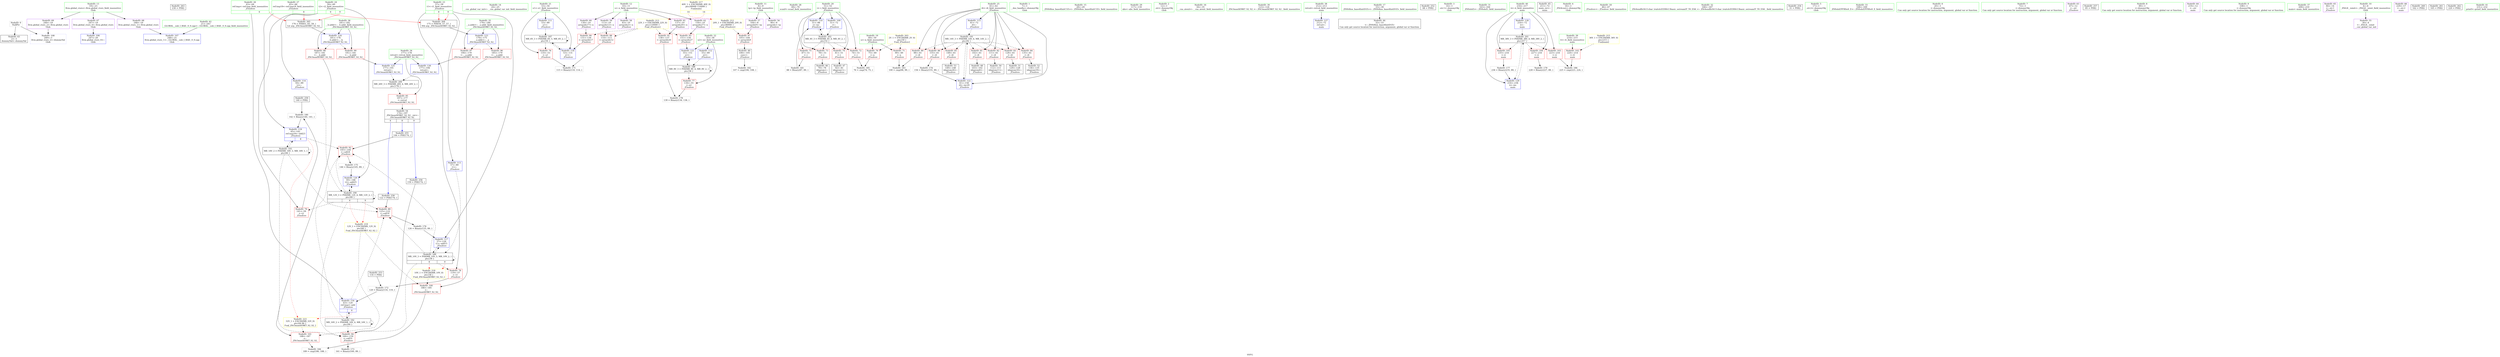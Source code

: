 digraph "SVFG" {
	label="SVFG";

	Node0x55d8ef53cc80 [shape=record,color=grey,label="{NodeID: 0\nNullPtr}"];
	Node0x55d8ef53cc80 -> Node0x55d8ef556920[style=solid];
	Node0x55d8ef53cc80 -> Node0x55d8ef5577b0[style=solid];
	Node0x55d8ef57d010 [shape=record,color=black,label="{NodeID: 263\n230 = PHI()\n}"];
	Node0x55d8ef560370 [shape=record,color=grey,label="{NodeID: 180\n142 = Binary(140, 141, )\n}"];
	Node0x55d8ef560370 -> Node0x55d8ef55c8a0[style=solid];
	Node0x55d8ef556e60 [shape=record,color=red,label="{NodeID: 97\n194\<--179\n\<--__a.addr\n_ZSt3maxIiERKT_S2_S2_\n}"];
	Node0x55d8ef556e60 -> Node0x55d8ef55ce50[style=solid];
	Node0x55d8ef554ef0 [shape=record,color=green,label="{NodeID: 14\n24\<--25\n__cxx_global_var_init\<--__cxx_global_var_init_field_insensitive\n}"];
	Node0x55d8ef557a50 [shape=record,color=blue,label="{NodeID: 111\n53\<--89\nx1\<--\n_Z5solvev\n}"];
	Node0x55d8ef557a50 -> Node0x55d8ef566b90[style=dashed];
	Node0x55d8ef555b40 [shape=record,color=green,label="{NodeID: 28\n69\<--70\nscanf\<--scanf_field_insensitive\n}"];
	Node0x55d8ef55cd80 [shape=record,color=blue,label="{NodeID: 125\n177\<--191\nretval\<--\n_ZSt3maxIiERKT_S2_S2_\n}"];
	Node0x55d8ef55cd80 -> Node0x55d8ef56bcb0[style=dashed];
	Node0x55d8ef556820 [shape=record,color=green,label="{NodeID: 42\n21\<--243\n_GLOBAL__sub_I_RAD._0_0.cpp\<--_GLOBAL__sub_I_RAD._0_0.cpp_field_insensitive\n}"];
	Node0x55d8ef556820 -> Node0x55d8ef5576b0[style=solid];
	Node0x55d8ef558430 [shape=record,color=purple,label="{NodeID: 56\n80\<--8\narrayidx\<--tp\n_Z5solvev\n}"];
	Node0x55d8ef559020 [shape=record,color=red,label="{NodeID: 70\n75\<--49\n\<--n\n_Z5solvev\n}"];
	Node0x55d8ef559020 -> Node0x55d8ef560af0[style=solid];
	Node0x55d8ef559b80 [shape=record,color=red,label="{NodeID: 84\n135\<--61\n\<--i4\n_Z5solvev\n}"];
	Node0x55d8ef559b80 -> Node0x55d8ef5580f0[style=solid];
	Node0x55d8ef53ce90 [shape=record,color=green,label="{NodeID: 1\n7\<--1\n__dso_handle\<--dummyObj\nGlob }"];
	Node0x55d8ef57d0e0 [shape=record,color=black,label="{NodeID: 264\n175 = PHI(59, 57, 57, )\n0th arg _ZSt3maxIiERKT_S2_S2_ }"];
	Node0x55d8ef57d0e0 -> Node0x55d8ef55cbe0[style=solid];
	Node0x55d8ef5604f0 [shape=record,color=grey,label="{NodeID: 181\n88 = Binary(87, 89, )\n}"];
	Node0x55d8ef5604f0 -> Node0x55d8ef557980[style=solid];
	Node0x55d8ef556f30 [shape=record,color=red,label="{NodeID: 98\n187\<--181\n\<--__b.addr\n_ZSt3maxIiERKT_S2_S2_\n}"];
	Node0x55d8ef556f30 -> Node0x55d8ef5571a0[style=solid];
	Node0x55d8ef554ff0 [shape=record,color=green,label="{NodeID: 15\n28\<--29\n_ZNSt8ios_base4InitC1Ev\<--_ZNSt8ios_base4InitC1Ev_field_insensitive\n}"];
	Node0x55d8ef557b20 [shape=record,color=blue,label="{NodeID: 112\n55\<--89\nx2\<--\n_Z5solvev\n}"];
	Node0x55d8ef557b20 -> Node0x55d8ef567090[style=dashed];
	Node0x55d8ef555c40 [shape=record,color=green,label="{NodeID: 29\n117\<--118\nabs\<--abs_field_insensitive\n}"];
	Node0x55d8ef55ce50 [shape=record,color=blue,label="{NodeID: 126\n177\<--194\nretval\<--\n_ZSt3maxIiERKT_S2_S2_\n}"];
	Node0x55d8ef55ce50 -> Node0x55d8ef56bcb0[style=dashed];
	Node0x55d8ef556920 [shape=record,color=black,label="{NodeID: 43\n2\<--3\ndummyVal\<--dummyVal\n}"];
	Node0x55d8ef56f010 [shape=record,color=yellow,style=double,label="{NodeID: 223\n32V_1 = ENCHI(MR_32V_0)\npts\{64 66 \}\nFun[_ZSt3maxIiERKT_S2_S2_]}"];
	Node0x55d8ef56f010 -> Node0x55d8ef5571a0[style=dashed];
	Node0x55d8ef558500 [shape=record,color=purple,label="{NodeID: 57\n104\<--8\narrayidx9\<--tp\n_Z5solvev\n}"];
	Node0x55d8ef558500 -> Node0x55d8ef559df0[style=solid];
	Node0x55d8ef5590f0 [shape=record,color=red,label="{NodeID: 71\n99\<--49\n\<--n\n_Z5solvev\n}"];
	Node0x55d8ef5590f0 -> Node0x55d8ef5607f0[style=solid];
	Node0x55d8ef559c50 [shape=record,color=red,label="{NodeID: 85\n148\<--61\n\<--i4\n_Z5solvev\n}"];
	Node0x55d8ef559c50 -> Node0x55d8ef5581c0[style=solid];
	Node0x55d8ef553f70 [shape=record,color=green,label="{NodeID: 2\n12\<--1\n.str\<--dummyObj\nGlob }"];
	Node0x55d8ef57d4b0 [shape=record,color=black,label="{NodeID: 265\n176 = PHI(63, 65, 59, )\n1st arg _ZSt3maxIiERKT_S2_S2_ }"];
	Node0x55d8ef57d4b0 -> Node0x55d8ef55ccb0[style=solid];
	Node0x55d8ef560670 [shape=record,color=grey,label="{NodeID: 182\n107 = cmp(106, 108, )\n}"];
	Node0x55d8ef557000 [shape=record,color=red,label="{NodeID: 99\n191\<--181\n\<--__b.addr\n_ZSt3maxIiERKT_S2_S2_\n}"];
	Node0x55d8ef557000 -> Node0x55d8ef55cd80[style=solid];
	Node0x55d8ef5550f0 [shape=record,color=green,label="{NodeID: 16\n34\<--35\n__cxa_atexit\<--__cxa_atexit_field_insensitive\n}"];
	Node0x55d8ef557bf0 [shape=record,color=blue,label="{NodeID: 113\n57\<--89\nt1\<--\n_Z5solvev\n}"];
	Node0x55d8ef557bf0 -> Node0x55d8ef567590[style=dashed];
	Node0x55d8ef555d40 [shape=record,color=green,label="{NodeID: 30\n123\<--124\n_ZSt3maxIiERKT_S2_S2_\<--_ZSt3maxIiERKT_S2_S2__field_insensitive\n}"];
	Node0x55d8ef55cf20 [shape=record,color=blue,label="{NodeID: 127\n212\<--72\nretval\<--\nmain\n}"];
	Node0x55d8ef556a20 [shape=record,color=black,label="{NodeID: 44\n32\<--33\n\<--_ZNSt8ios_base4InitD1Ev\nCan only get source location for instruction, argument, global var or function.}"];
	Node0x55d8ef5585d0 [shape=record,color=purple,label="{NodeID: 58\n83\<--10\narrayidx2\<--x\n_Z5solvev\n}"];
	Node0x55d8ef5591c0 [shape=record,color=red,label="{NodeID: 72\n74\<--51\n\<--i\n_Z5solvev\n}"];
	Node0x55d8ef5591c0 -> Node0x55d8ef560af0[style=solid];
	Node0x55d8ef326740 [shape=record,color=black,label="{NodeID: 252\n68 = PHI()\n}"];
	Node0x55d8ef559d20 [shape=record,color=red,label="{NodeID: 86\n155\<--61\n\<--i4\n_Z5solvev\n}"];
	Node0x55d8ef559d20 -> Node0x55d8ef55fa70[style=solid];
	Node0x55d8ef554000 [shape=record,color=green,label="{NodeID: 3\n14\<--1\n.str.1\<--dummyObj\nGlob }"];
	Node0x55d8ef5607f0 [shape=record,color=grey,label="{NodeID: 183\n100 = cmp(98, 99, )\n}"];
	Node0x55d8ef5570d0 [shape=record,color=red,label="{NodeID: 100\n186\<--185\n\<--\n_ZSt3maxIiERKT_S2_S2_\n}"];
	Node0x55d8ef5570d0 -> Node0x55d8ef560970[style=solid];
	Node0x55d8ef5551f0 [shape=record,color=green,label="{NodeID: 17\n33\<--39\n_ZNSt8ios_base4InitD1Ev\<--_ZNSt8ios_base4InitD1Ev_field_insensitive\n}"];
	Node0x55d8ef5551f0 -> Node0x55d8ef556a20[style=solid];
	Node0x55d8ef557cc0 [shape=record,color=blue,label="{NodeID: 114\n59\<--89\nt2\<--\n_Z5solvev\n}"];
	Node0x55d8ef557cc0 -> Node0x55d8ef567a90[style=dashed];
	Node0x55d8ef555e40 [shape=record,color=green,label="{NodeID: 31\n163\<--164\n_ZNSolsEi\<--_ZNSolsEi_field_insensitive\n}"];
	Node0x55d8ef55cff0 [shape=record,color=blue,label="{NodeID: 128\n216\<--72\nii\<--\nmain\n}"];
	Node0x55d8ef55cff0 -> Node0x55d8ef56c1b0[style=dashed];
	Node0x55d8ef556b20 [shape=record,color=black,label="{NodeID: 45\n211\<--72\nmain_ret\<--\nmain\n}"];
	Node0x55d8ef5586a0 [shape=record,color=purple,label="{NodeID: 59\n113\<--10\narrayidx12\<--x\n_Z5solvev\n}"];
	Node0x55d8ef5586a0 -> Node0x55d8ef559ec0[style=solid];
	Node0x55d8ef559290 [shape=record,color=red,label="{NodeID: 73\n78\<--51\n\<--i\n_Z5solvev\n}"];
	Node0x55d8ef559290 -> Node0x55d8ef556bf0[style=solid];
	Node0x55d8ef57c5a0 [shape=record,color=black,label="{NodeID: 253\n116 = PHI()\n}"];
	Node0x55d8ef57c5a0 -> Node0x55d8ef55f770[style=solid];
	Node0x55d8ef559df0 [shape=record,color=red,label="{NodeID: 87\n105\<--104\n\<--arrayidx9\n_Z5solvev\n}"];
	Node0x55d8ef559df0 -> Node0x55d8ef557e80[style=solid];
	Node0x55d8ef554090 [shape=record,color=green,label="{NodeID: 4\n16\<--1\n_ZSt4cout\<--dummyObj\nGlob }"];
	Node0x55d8ef560970 [shape=record,color=grey,label="{NodeID: 184\n189 = cmp(186, 188, )\n}"];
	Node0x55d8ef5571a0 [shape=record,color=red,label="{NodeID: 101\n188\<--187\n\<--\n_ZSt3maxIiERKT_S2_S2_\n}"];
	Node0x55d8ef5571a0 -> Node0x55d8ef560970[style=solid];
	Node0x55d8ef5552f0 [shape=record,color=green,label="{NodeID: 18\n46\<--47\n_Z5solvev\<--_Z5solvev_field_insensitive\n}"];
	Node0x55d8ef55c560 [shape=record,color=blue,label="{NodeID: 115\n61\<--72\ni4\<--\n_Z5solvev\n}"];
	Node0x55d8ef55c560 -> Node0x55d8ef567f90[style=dashed];
	Node0x55d8ef555f40 [shape=record,color=green,label="{NodeID: 32\n166\<--167\n_ZSt4endlIcSt11char_traitsIcEERSt13basic_ostreamIT_T0_ES6_\<--_ZSt4endlIcSt11char_traitsIcEERSt13basic_ostreamIT_T0_ES6__field_insensitive\n}"];
	Node0x55d8ef56ddd0 [shape=record,color=yellow,style=double,label="{NodeID: 212\n20V_1 = ENCHI(MR_20V_0)\npts\{90000 \}\nFun[_Z5solvev]}"];
	Node0x55d8ef56ddd0 -> Node0x55d8ef559df0[style=dashed];
	Node0x55d8ef55d0c0 [shape=record,color=blue,label="{NodeID: 129\n216\<--236\nii\<--inc\nmain\n}"];
	Node0x55d8ef55d0c0 -> Node0x55d8ef56c1b0[style=dashed];
	Node0x55d8ef556bf0 [shape=record,color=black,label="{NodeID: 46\n79\<--78\nidxprom\<--\n_Z5solvev\n}"];
	Node0x55d8ef558770 [shape=record,color=purple,label="{NodeID: 60\n130\<--10\narrayidx17\<--x\n_Z5solvev\n}"];
	Node0x55d8ef558770 -> Node0x55d8ef55a060[style=solid];
	Node0x55d8ef559360 [shape=record,color=red,label="{NodeID: 74\n81\<--51\n\<--i\n_Z5solvev\n}"];
	Node0x55d8ef559360 -> Node0x55d8ef556cc0[style=solid];
	Node0x55d8ef57c700 [shape=record,color=black,label="{NodeID: 254\n31 = PHI()\n}"];
	Node0x55d8ef55f5f0 [shape=record,color=grey,label="{NodeID: 171\n115 = Binary(110, 114, )\n}"];
	Node0x55d8ef559ec0 [shape=record,color=red,label="{NodeID: 88\n114\<--113\n\<--arrayidx12\n_Z5solvev\n}"];
	Node0x55d8ef559ec0 -> Node0x55d8ef55f5f0[style=solid];
	Node0x55d8ef554120 [shape=record,color=green,label="{NodeID: 5\n17\<--1\n.str.2\<--dummyObj\nGlob }"];
	Node0x55d8ef560af0 [shape=record,color=grey,label="{NodeID: 185\n76 = cmp(74, 75, )\n}"];
	Node0x55d8ef557270 [shape=record,color=red,label="{NodeID: 102\n224\<--214\n\<--tt\nmain\n}"];
	Node0x55d8ef557270 -> Node0x55d8ef560c70[style=solid];
	Node0x55d8ef5553f0 [shape=record,color=green,label="{NodeID: 19\n49\<--50\nn\<--n_field_insensitive\n_Z5solvev\n}"];
	Node0x55d8ef5553f0 -> Node0x55d8ef559020[style=solid];
	Node0x55d8ef5553f0 -> Node0x55d8ef5590f0[style=solid];
	Node0x55d8ef55c630 [shape=record,color=blue,label="{NodeID: 116\n63\<--120\nref.tmp\<--add\n_Z5solvev\n|{|<s2>6}}"];
	Node0x55d8ef55c630 -> Node0x55d8ef559f90[style=dashed];
	Node0x55d8ef55c630 -> Node0x55d8ef55a950[style=dashed];
	Node0x55d8ef55c630:s2 -> Node0x55d8ef56f010[style=dashed,color=red];
	Node0x55d8ef556040 [shape=record,color=green,label="{NodeID: 33\n168\<--169\n_ZNSolsEPFRSoS_E\<--_ZNSolsEPFRSoS_E_field_insensitive\n}"];
	Node0x55d8ef56deb0 [shape=record,color=yellow,style=double,label="{NodeID: 213\n22V_1 = ENCHI(MR_22V_0)\npts\{110000 \}\nFun[_Z5solvev]}"];
	Node0x55d8ef56deb0 -> Node0x55d8ef559ec0[style=dashed];
	Node0x55d8ef56deb0 -> Node0x55d8ef55a060[style=dashed];
	Node0x55d8ef56deb0 -> Node0x55d8ef55a130[style=dashed];
	Node0x55d8ef56deb0 -> Node0x55d8ef55a2d0[style=dashed];
	Node0x55d8ef556cc0 [shape=record,color=black,label="{NodeID: 47\n82\<--81\nidxprom1\<--\n_Z5solvev\n}"];
	Node0x55d8ef558840 [shape=record,color=purple,label="{NodeID: 61\n137\<--10\narrayidx20\<--x\n_Z5solvev\n}"];
	Node0x55d8ef558840 -> Node0x55d8ef55a130[style=solid];
	Node0x55d8ef559430 [shape=record,color=red,label="{NodeID: 75\n87\<--51\n\<--i\n_Z5solvev\n}"];
	Node0x55d8ef559430 -> Node0x55d8ef5604f0[style=solid];
	Node0x55d8ef57c7d0 [shape=record,color=black,label="{NodeID: 255\n144 = PHI(174, )\n}"];
	Node0x55d8ef57c7d0 -> Node0x55d8ef55a200[style=solid];
	Node0x55d8ef55f770 [shape=record,color=grey,label="{NodeID: 172\n120 = Binary(116, 119, )\n}"];
	Node0x55d8ef55f770 -> Node0x55d8ef55c630[style=solid];
	Node0x55d8ef559f90 [shape=record,color=red,label="{NodeID: 89\n125\<--122\n\<--call14\n_Z5solvev\n}"];
	Node0x55d8ef559f90 -> Node0x55d8ef55fd70[style=solid];
	Node0x55d8ef554960 [shape=record,color=green,label="{NodeID: 6\n20\<--1\n\<--dummyObj\nCan only get source location for instruction, argument, global var or function.}"];
	Node0x55d8ef560c70 [shape=record,color=grey,label="{NodeID: 186\n225 = cmp(223, 224, )\n}"];
	Node0x55d8ef557340 [shape=record,color=red,label="{NodeID: 103\n223\<--216\n\<--ii\nmain\n}"];
	Node0x55d8ef557340 -> Node0x55d8ef560c70[style=solid];
	Node0x55d8ef5554c0 [shape=record,color=green,label="{NodeID: 20\n51\<--52\ni\<--i_field_insensitive\n_Z5solvev\n}"];
	Node0x55d8ef5554c0 -> Node0x55d8ef5591c0[style=solid];
	Node0x55d8ef5554c0 -> Node0x55d8ef559290[style=solid];
	Node0x55d8ef5554c0 -> Node0x55d8ef559360[style=solid];
	Node0x55d8ef5554c0 -> Node0x55d8ef559430[style=solid];
	Node0x55d8ef5554c0 -> Node0x55d8ef5578b0[style=solid];
	Node0x55d8ef5554c0 -> Node0x55d8ef557980[style=solid];
	Node0x55d8ef56bcb0 [shape=record,color=black,label="{NodeID: 200\nMR_26V_3 = PHI(MR_26V_4, MR_26V_2, )\npts\{178 \}\n}"];
	Node0x55d8ef56bcb0 -> Node0x55d8ef55a470[style=dashed];
	Node0x55d8ef55c700 [shape=record,color=blue,label="{NodeID: 117\n57\<--126\nt1\<--add15\n_Z5solvev\n}"];
	Node0x55d8ef55c700 -> Node0x55d8ef567590[style=dashed];
	Node0x55d8ef556140 [shape=record,color=green,label="{NodeID: 34\n177\<--178\nretval\<--retval_field_insensitive\n_ZSt3maxIiERKT_S2_S2_\n}"];
	Node0x55d8ef556140 -> Node0x55d8ef55a470[style=solid];
	Node0x55d8ef556140 -> Node0x55d8ef55cd80[style=solid];
	Node0x55d8ef556140 -> Node0x55d8ef55ce50[style=solid];
	Node0x55d8ef557db0 [shape=record,color=black,label="{NodeID: 48\n103\<--102\nidxprom8\<--\n_Z5solvev\n}"];
	Node0x55d8ef558910 [shape=record,color=purple,label="{NodeID: 62\n150\<--10\narrayidx27\<--x\n_Z5solvev\n}"];
	Node0x55d8ef558910 -> Node0x55d8ef55a2d0[style=solid];
	Node0x55d8ef559500 [shape=record,color=red,label="{NodeID: 76\n110\<--53\n\<--x1\n_Z5solvev\n}"];
	Node0x55d8ef559500 -> Node0x55d8ef55f5f0[style=solid];
	Node0x55d8ef57c990 [shape=record,color=black,label="{NodeID: 256\n159 = PHI(174, )\n}"];
	Node0x55d8ef57c990 -> Node0x55d8ef55a3a0[style=solid];
	Node0x55d8ef55f8f0 [shape=record,color=grey,label="{NodeID: 173\n161 = Binary(160, 89, )\n}"];
	Node0x55d8ef55a060 [shape=record,color=red,label="{NodeID: 90\n131\<--130\n\<--arrayidx17\n_Z5solvev\n}"];
	Node0x55d8ef55a060 -> Node0x55d8ef55c7d0[style=solid];
	Node0x55d8ef5549f0 [shape=record,color=green,label="{NodeID: 7\n72\<--1\n\<--dummyObj\nCan only get source location for instruction, argument, global var or function.}"];
	Node0x55d8ef566b90 [shape=record,color=black,label="{NodeID: 187\nMR_6V_3 = PHI(MR_6V_5, MR_6V_2, )\npts\{54 \}\n}"];
	Node0x55d8ef566b90 -> Node0x55d8ef559500[style=dashed];
	Node0x55d8ef566b90 -> Node0x55d8ef55c7d0[style=dashed];
	Node0x55d8ef566b90 -> Node0x55d8ef566b90[style=dashed];
	Node0x55d8ef557410 [shape=record,color=red,label="{NodeID: 104\n227\<--216\n\<--ii\nmain\n}"];
	Node0x55d8ef557410 -> Node0x55d8ef5601f0[style=solid];
	Node0x55d8ef555590 [shape=record,color=green,label="{NodeID: 21\n53\<--54\nx1\<--x1_field_insensitive\n_Z5solvev\n}"];
	Node0x55d8ef555590 -> Node0x55d8ef559500[style=solid];
	Node0x55d8ef555590 -> Node0x55d8ef557a50[style=solid];
	Node0x55d8ef555590 -> Node0x55d8ef55c7d0[style=solid];
	Node0x55d8ef56c1b0 [shape=record,color=black,label="{NodeID: 201\nMR_38V_3 = PHI(MR_38V_4, MR_38V_2, )\npts\{217 \}\n}"];
	Node0x55d8ef56c1b0 -> Node0x55d8ef557340[style=dashed];
	Node0x55d8ef56c1b0 -> Node0x55d8ef557410[style=dashed];
	Node0x55d8ef56c1b0 -> Node0x55d8ef5574e0[style=dashed];
	Node0x55d8ef56c1b0 -> Node0x55d8ef55d0c0[style=dashed];
	Node0x55d8ef55c7d0 [shape=record,color=blue,label="{NodeID: 118\n53\<--131\nx1\<--\n_Z5solvev\n}"];
	Node0x55d8ef55c7d0 -> Node0x55d8ef566b90[style=dashed];
	Node0x55d8ef556210 [shape=record,color=green,label="{NodeID: 35\n179\<--180\n__a.addr\<--__a.addr_field_insensitive\n_ZSt3maxIiERKT_S2_S2_\n}"];
	Node0x55d8ef556210 -> Node0x55d8ef556d90[style=solid];
	Node0x55d8ef556210 -> Node0x55d8ef556e60[style=solid];
	Node0x55d8ef556210 -> Node0x55d8ef55cbe0[style=solid];
	Node0x55d8ef56e8b0 [shape=record,color=yellow,style=double,label="{NodeID: 215\n36V_1 = ENCHI(MR_36V_0)\npts\{215 \}\nFun[main]}"];
	Node0x55d8ef56e8b0 -> Node0x55d8ef557270[style=dashed];
	Node0x55d8ef557e80 [shape=record,color=black,label="{NodeID: 49\n106\<--105\nconv\<--\n_Z5solvev\n}"];
	Node0x55d8ef557e80 -> Node0x55d8ef560670[style=solid];
	Node0x55d8ef5589e0 [shape=record,color=purple,label="{NodeID: 63\n67\<--12\n\<--.str\n_Z5solvev\n}"];
	Node0x55d8ef5595d0 [shape=record,color=red,label="{NodeID: 77\n134\<--55\n\<--x2\n_Z5solvev\n}"];
	Node0x55d8ef5595d0 -> Node0x55d8ef560070[style=solid];
	Node0x55d8ef57ca90 [shape=record,color=black,label="{NodeID: 257\n85 = PHI()\n}"];
	Node0x55d8ef55fa70 [shape=record,color=grey,label="{NodeID: 174\n156 = Binary(155, 89, )\n}"];
	Node0x55d8ef55fa70 -> Node0x55d8ef55cb10[style=solid];
	Node0x55d8ef55a130 [shape=record,color=red,label="{NodeID: 91\n138\<--137\n\<--arrayidx20\n_Z5solvev\n}"];
	Node0x55d8ef55a130 -> Node0x55d8ef560070[style=solid];
	Node0x55d8ef554a80 [shape=record,color=green,label="{NodeID: 8\n89\<--1\n\<--dummyObj\nCan only get source location for instruction, argument, global var or function.}"];
	Node0x55d8ef567090 [shape=record,color=black,label="{NodeID: 188\nMR_8V_3 = PHI(MR_8V_4, MR_8V_2, )\npts\{56 \}\n}"];
	Node0x55d8ef567090 -> Node0x55d8ef5595d0[style=dashed];
	Node0x55d8ef567090 -> Node0x55d8ef55ca40[style=dashed];
	Node0x55d8ef567090 -> Node0x55d8ef567090[style=dashed];
	Node0x55d8ef5574e0 [shape=record,color=red,label="{NodeID: 105\n235\<--216\n\<--ii\nmain\n}"];
	Node0x55d8ef5574e0 -> Node0x55d8ef55fef0[style=solid];
	Node0x55d8ef555660 [shape=record,color=green,label="{NodeID: 22\n55\<--56\nx2\<--x2_field_insensitive\n_Z5solvev\n}"];
	Node0x55d8ef555660 -> Node0x55d8ef5595d0[style=solid];
	Node0x55d8ef555660 -> Node0x55d8ef557b20[style=solid];
	Node0x55d8ef555660 -> Node0x55d8ef55ca40[style=solid];
	Node0x55d8ef56c6b0 [shape=record,color=black,label="{NodeID: 202\nMR_4V_3 = PHI(MR_4V_4, MR_4V_2, )\npts\{52 \}\n}"];
	Node0x55d8ef56c6b0 -> Node0x55d8ef5591c0[style=dashed];
	Node0x55d8ef56c6b0 -> Node0x55d8ef559290[style=dashed];
	Node0x55d8ef56c6b0 -> Node0x55d8ef559360[style=dashed];
	Node0x55d8ef56c6b0 -> Node0x55d8ef559430[style=dashed];
	Node0x55d8ef56c6b0 -> Node0x55d8ef557980[style=dashed];
	Node0x55d8ef55c8a0 [shape=record,color=blue,label="{NodeID: 119\n65\<--142\nref.tmp18\<--add23\n_Z5solvev\n|{|<s2>8}}"];
	Node0x55d8ef55c8a0 -> Node0x55d8ef55a200[style=dashed];
	Node0x55d8ef55c8a0 -> Node0x55d8ef55ae50[style=dashed];
	Node0x55d8ef55c8a0:s2 -> Node0x55d8ef56f010[style=dashed,color=red];
	Node0x55d8ef5562e0 [shape=record,color=green,label="{NodeID: 36\n181\<--182\n__b.addr\<--__b.addr_field_insensitive\n_ZSt3maxIiERKT_S2_S2_\n}"];
	Node0x55d8ef5562e0 -> Node0x55d8ef556f30[style=solid];
	Node0x55d8ef5562e0 -> Node0x55d8ef557000[style=solid];
	Node0x55d8ef5562e0 -> Node0x55d8ef55ccb0[style=solid];
	Node0x55d8ef557f50 [shape=record,color=black,label="{NodeID: 50\n112\<--111\nidxprom11\<--\n_Z5solvev\n}"];
	Node0x55d8ef558ab0 [shape=record,color=purple,label="{NodeID: 64\n219\<--12\n\<--.str\nmain\n}"];
	Node0x55d8ef5596a0 [shape=record,color=red,label="{NodeID: 78\n119\<--57\n\<--t1\n_Z5solvev\n}"];
	Node0x55d8ef5596a0 -> Node0x55d8ef55f770[style=solid];
	Node0x55d8ef57cb60 [shape=record,color=black,label="{NodeID: 258\n122 = PHI(174, )\n}"];
	Node0x55d8ef57cb60 -> Node0x55d8ef559f90[style=solid];
	Node0x55d8ef55fbf0 [shape=record,color=grey,label="{NodeID: 175\n146 = Binary(145, 89, )\n}"];
	Node0x55d8ef55fbf0 -> Node0x55d8ef55c970[style=solid];
	Node0x55d8ef55a200 [shape=record,color=red,label="{NodeID: 92\n145\<--144\n\<--call24\n_Z5solvev\n}"];
	Node0x55d8ef55a200 -> Node0x55d8ef55fbf0[style=solid];
	Node0x55d8ef554b10 [shape=record,color=green,label="{NodeID: 9\n108\<--1\n\<--dummyObj\nCan only get source location for instruction, argument, global var or function.}"];
	Node0x55d8ef567590 [shape=record,color=black,label="{NodeID: 189\nMR_10V_3 = PHI(MR_10V_5, MR_10V_2, )\npts\{58 \}\n|{|<s6>8|<s7>9}}"];
	Node0x55d8ef567590 -> Node0x55d8ef5596a0[style=dashed];
	Node0x55d8ef567590 -> Node0x55d8ef559f90[style=dashed];
	Node0x55d8ef567590 -> Node0x55d8ef55a200[style=dashed];
	Node0x55d8ef567590 -> Node0x55d8ef55a3a0[style=dashed];
	Node0x55d8ef567590 -> Node0x55d8ef55c700[style=dashed];
	Node0x55d8ef567590 -> Node0x55d8ef567590[style=dashed];
	Node0x55d8ef567590:s6 -> Node0x55d8ef56eb80[style=dashed,color=red];
	Node0x55d8ef567590:s7 -> Node0x55d8ef56eb80[style=dashed,color=red];
	Node0x55d8ef5575b0 [shape=record,color=blue,label="{NodeID: 106\n247\<--20\nllvm.global_ctors_0\<--\nGlob }"];
	Node0x55d8ef555730 [shape=record,color=green,label="{NodeID: 23\n57\<--58\nt1\<--t1_field_insensitive\n_Z5solvev\n|{|<s3>8|<s4>9}}"];
	Node0x55d8ef555730 -> Node0x55d8ef5596a0[style=solid];
	Node0x55d8ef555730 -> Node0x55d8ef557bf0[style=solid];
	Node0x55d8ef555730 -> Node0x55d8ef55c700[style=solid];
	Node0x55d8ef555730:s3 -> Node0x55d8ef57d0e0[style=solid,color=red];
	Node0x55d8ef555730:s4 -> Node0x55d8ef57d0e0[style=solid,color=red];
	Node0x55d8ef56cbb0 [shape=record,color=yellow,style=double,label="{NodeID: 203\n2V_1 = ENCHI(MR_2V_0)\npts\{50 \}\nFun[_Z5solvev]}"];
	Node0x55d8ef56cbb0 -> Node0x55d8ef559020[style=dashed];
	Node0x55d8ef56cbb0 -> Node0x55d8ef5590f0[style=dashed];
	Node0x55d8ef55c970 [shape=record,color=blue,label="{NodeID: 120\n59\<--146\nt2\<--add25\n_Z5solvev\n}"];
	Node0x55d8ef55c970 -> Node0x55d8ef567a90[style=dashed];
	Node0x55d8ef5563b0 [shape=record,color=green,label="{NodeID: 37\n209\<--210\nmain\<--main_field_insensitive\n}"];
	Node0x55d8ef56ea70 [shape=record,color=yellow,style=double,label="{NodeID: 217\n40V_1 = ENCHI(MR_40V_0)\npts\{90000 110000 \}\nFun[main]|{<s0>14|<s1>14}}"];
	Node0x55d8ef56ea70:s0 -> Node0x55d8ef56ddd0[style=dashed,color=red];
	Node0x55d8ef56ea70:s1 -> Node0x55d8ef56deb0[style=dashed,color=red];
	Node0x55d8ef558020 [shape=record,color=black,label="{NodeID: 51\n129\<--128\nidxprom16\<--\n_Z5solvev\n}"];
	Node0x55d8ef558b80 [shape=record,color=purple,label="{NodeID: 65\n84\<--14\n\<--.str.1\n_Z5solvev\n}"];
	Node0x55d8ef559770 [shape=record,color=red,label="{NodeID: 79\n141\<--59\n\<--t2\n_Z5solvev\n}"];
	Node0x55d8ef559770 -> Node0x55d8ef560370[style=solid];
	Node0x55d8ef57ccd0 [shape=record,color=black,label="{NodeID: 259\n140 = PHI()\n}"];
	Node0x55d8ef57ccd0 -> Node0x55d8ef560370[style=solid];
	Node0x55d8ef55fd70 [shape=record,color=grey,label="{NodeID: 176\n126 = Binary(125, 89, )\n}"];
	Node0x55d8ef55fd70 -> Node0x55d8ef55c700[style=solid];
	Node0x55d8ef55a2d0 [shape=record,color=red,label="{NodeID: 93\n151\<--150\n\<--arrayidx27\n_Z5solvev\n}"];
	Node0x55d8ef55a2d0 -> Node0x55d8ef55ca40[style=solid];
	Node0x55d8ef554ba0 [shape=record,color=green,label="{NodeID: 10\n4\<--6\n_ZStL8__ioinit\<--_ZStL8__ioinit_field_insensitive\nGlob }"];
	Node0x55d8ef554ba0 -> Node0x55d8ef558360[style=solid];
	Node0x55d8ef567a90 [shape=record,color=black,label="{NodeID: 190\nMR_12V_3 = PHI(MR_12V_4, MR_12V_2, )\npts\{60 \}\n|{|<s6>6|<s7>9}}"];
	Node0x55d8ef567a90 -> Node0x55d8ef559770[style=dashed];
	Node0x55d8ef567a90 -> Node0x55d8ef559f90[style=dashed];
	Node0x55d8ef567a90 -> Node0x55d8ef55a200[style=dashed];
	Node0x55d8ef567a90 -> Node0x55d8ef55a3a0[style=dashed];
	Node0x55d8ef567a90 -> Node0x55d8ef55c970[style=dashed];
	Node0x55d8ef567a90 -> Node0x55d8ef567a90[style=dashed];
	Node0x55d8ef567a90:s6 -> Node0x55d8ef56ec90[style=dashed,color=red];
	Node0x55d8ef567a90:s7 -> Node0x55d8ef56ec90[style=dashed,color=red];
	Node0x55d8ef5576b0 [shape=record,color=blue,label="{NodeID: 107\n248\<--21\nllvm.global_ctors_1\<--_GLOBAL__sub_I_RAD._0_0.cpp\nGlob }"];
	Node0x55d8ef555800 [shape=record,color=green,label="{NodeID: 24\n59\<--60\nt2\<--t2_field_insensitive\n_Z5solvev\n|{|<s3>6|<s4>9}}"];
	Node0x55d8ef555800 -> Node0x55d8ef559770[style=solid];
	Node0x55d8ef555800 -> Node0x55d8ef557cc0[style=solid];
	Node0x55d8ef555800 -> Node0x55d8ef55c970[style=solid];
	Node0x55d8ef555800:s3 -> Node0x55d8ef57d0e0[style=solid,color=red];
	Node0x55d8ef555800:s4 -> Node0x55d8ef57d4b0[style=solid,color=red];
	Node0x55d8ef55ca40 [shape=record,color=blue,label="{NodeID: 121\n55\<--151\nx2\<--\n_Z5solvev\n}"];
	Node0x55d8ef55ca40 -> Node0x55d8ef567090[style=dashed];
	Node0x55d8ef5564b0 [shape=record,color=green,label="{NodeID: 38\n212\<--213\nretval\<--retval_field_insensitive\nmain\n}"];
	Node0x55d8ef5564b0 -> Node0x55d8ef55cf20[style=solid];
	Node0x55d8ef56eb80 [shape=record,color=yellow,style=double,label="{NodeID: 218\n10V_1 = ENCHI(MR_10V_0)\npts\{58 \}\nFun[_ZSt3maxIiERKT_S2_S2_]}"];
	Node0x55d8ef56eb80 -> Node0x55d8ef5570d0[style=dashed];
	Node0x55d8ef5580f0 [shape=record,color=black,label="{NodeID: 52\n136\<--135\nidxprom19\<--\n_Z5solvev\n}"];
	Node0x55d8ef558c50 [shape=record,color=purple,label="{NodeID: 66\n229\<--17\n\<--.str.2\nmain\n}"];
	Node0x55d8ef559840 [shape=record,color=red,label="{NodeID: 80\n98\<--61\n\<--i4\n_Z5solvev\n}"];
	Node0x55d8ef559840 -> Node0x55d8ef5607f0[style=solid];
	Node0x55d8ef57cda0 [shape=record,color=black,label="{NodeID: 260\n162 = PHI()\n}"];
	Node0x55d8ef55fef0 [shape=record,color=grey,label="{NodeID: 177\n236 = Binary(235, 89, )\n}"];
	Node0x55d8ef55fef0 -> Node0x55d8ef55d0c0[style=solid];
	Node0x55d8ef55a3a0 [shape=record,color=red,label="{NodeID: 94\n160\<--159\n\<--call31\n_Z5solvev\n}"];
	Node0x55d8ef55a3a0 -> Node0x55d8ef55f8f0[style=solid];
	Node0x55d8ef554c30 [shape=record,color=green,label="{NodeID: 11\n8\<--9\ntp\<--tp_field_insensitive\nGlob }"];
	Node0x55d8ef554c30 -> Node0x55d8ef558430[style=solid];
	Node0x55d8ef554c30 -> Node0x55d8ef558500[style=solid];
	Node0x55d8ef567f90 [shape=record,color=black,label="{NodeID: 191\nMR_14V_3 = PHI(MR_14V_4, MR_14V_2, )\npts\{62 \}\n}"];
	Node0x55d8ef567f90 -> Node0x55d8ef559840[style=dashed];
	Node0x55d8ef567f90 -> Node0x55d8ef559910[style=dashed];
	Node0x55d8ef567f90 -> Node0x55d8ef5599e0[style=dashed];
	Node0x55d8ef567f90 -> Node0x55d8ef559ab0[style=dashed];
	Node0x55d8ef567f90 -> Node0x55d8ef559b80[style=dashed];
	Node0x55d8ef567f90 -> Node0x55d8ef559c50[style=dashed];
	Node0x55d8ef567f90 -> Node0x55d8ef559d20[style=dashed];
	Node0x55d8ef567f90 -> Node0x55d8ef55cb10[style=dashed];
	Node0x55d8ef5577b0 [shape=record,color=blue, style = dotted,label="{NodeID: 108\n249\<--3\nllvm.global_ctors_2\<--dummyVal\nGlob }"];
	Node0x55d8ef5558d0 [shape=record,color=green,label="{NodeID: 25\n61\<--62\ni4\<--i4_field_insensitive\n_Z5solvev\n}"];
	Node0x55d8ef5558d0 -> Node0x55d8ef559840[style=solid];
	Node0x55d8ef5558d0 -> Node0x55d8ef559910[style=solid];
	Node0x55d8ef5558d0 -> Node0x55d8ef5599e0[style=solid];
	Node0x55d8ef5558d0 -> Node0x55d8ef559ab0[style=solid];
	Node0x55d8ef5558d0 -> Node0x55d8ef559b80[style=solid];
	Node0x55d8ef5558d0 -> Node0x55d8ef559c50[style=solid];
	Node0x55d8ef5558d0 -> Node0x55d8ef559d20[style=solid];
	Node0x55d8ef5558d0 -> Node0x55d8ef55c560[style=solid];
	Node0x55d8ef5558d0 -> Node0x55d8ef55cb10[style=solid];
	Node0x55d8ef55cb10 [shape=record,color=blue,label="{NodeID: 122\n61\<--156\ni4\<--inc29\n_Z5solvev\n}"];
	Node0x55d8ef55cb10 -> Node0x55d8ef567f90[style=dashed];
	Node0x55d8ef556580 [shape=record,color=green,label="{NodeID: 39\n214\<--215\ntt\<--tt_field_insensitive\nmain\n}"];
	Node0x55d8ef556580 -> Node0x55d8ef557270[style=solid];
	Node0x55d8ef56ec90 [shape=record,color=yellow,style=double,label="{NodeID: 219\n12V_1 = ENCHI(MR_12V_0)\npts\{60 \}\nFun[_ZSt3maxIiERKT_S2_S2_]}"];
	Node0x55d8ef56ec90 -> Node0x55d8ef5570d0[style=dashed];
	Node0x55d8ef56ec90 -> Node0x55d8ef5571a0[style=dashed];
	Node0x55d8ef5581c0 [shape=record,color=black,label="{NodeID: 53\n149\<--148\nidxprom26\<--\n_Z5solvev\n}"];
	Node0x55d8ef558d20 [shape=record,color=purple,label="{NodeID: 67\n247\<--19\nllvm.global_ctors_0\<--llvm.global_ctors\nGlob }"];
	Node0x55d8ef558d20 -> Node0x55d8ef5575b0[style=solid];
	Node0x55d8ef559910 [shape=record,color=red,label="{NodeID: 81\n102\<--61\n\<--i4\n_Z5solvev\n}"];
	Node0x55d8ef559910 -> Node0x55d8ef557db0[style=solid];
	Node0x55d8ef57ce70 [shape=record,color=black,label="{NodeID: 261\n165 = PHI()\n}"];
	Node0x55d8ef560070 [shape=record,color=grey,label="{NodeID: 178\n139 = Binary(134, 138, )\n}"];
	Node0x55d8ef55a470 [shape=record,color=red,label="{NodeID: 95\n197\<--177\n\<--retval\n_ZSt3maxIiERKT_S2_S2_\n}"];
	Node0x55d8ef55a470 -> Node0x55d8ef558290[style=solid];
	Node0x55d8ef554cf0 [shape=record,color=green,label="{NodeID: 12\n10\<--11\nx\<--x_field_insensitive\nGlob }"];
	Node0x55d8ef554cf0 -> Node0x55d8ef5585d0[style=solid];
	Node0x55d8ef554cf0 -> Node0x55d8ef5586a0[style=solid];
	Node0x55d8ef554cf0 -> Node0x55d8ef558770[style=solid];
	Node0x55d8ef554cf0 -> Node0x55d8ef558840[style=solid];
	Node0x55d8ef554cf0 -> Node0x55d8ef558910[style=solid];
	Node0x55d8ef55a950 [shape=record,color=black,label="{NodeID: 192\nMR_16V_2 = PHI(MR_16V_4, MR_16V_1, )\npts\{64 \}\n}"];
	Node0x55d8ef55a950 -> Node0x55d8ef55a200[style=dashed];
	Node0x55d8ef55a950 -> Node0x55d8ef55a3a0[style=dashed];
	Node0x55d8ef55a950 -> Node0x55d8ef55c630[style=dashed];
	Node0x55d8ef55a950 -> Node0x55d8ef55a950[style=dashed];
	Node0x55d8ef5578b0 [shape=record,color=blue,label="{NodeID: 109\n51\<--72\ni\<--\n_Z5solvev\n}"];
	Node0x55d8ef5578b0 -> Node0x55d8ef56c6b0[style=dashed];
	Node0x55d8ef5559a0 [shape=record,color=green,label="{NodeID: 26\n63\<--64\nref.tmp\<--ref.tmp_field_insensitive\n_Z5solvev\n|{|<s1>6}}"];
	Node0x55d8ef5559a0 -> Node0x55d8ef55c630[style=solid];
	Node0x55d8ef5559a0:s1 -> Node0x55d8ef57d4b0[style=solid,color=red];
	Node0x55d8ef55cbe0 [shape=record,color=blue,label="{NodeID: 123\n179\<--175\n__a.addr\<--__a\n_ZSt3maxIiERKT_S2_S2_\n}"];
	Node0x55d8ef55cbe0 -> Node0x55d8ef556d90[style=dashed];
	Node0x55d8ef55cbe0 -> Node0x55d8ef556e60[style=dashed];
	Node0x55d8ef556650 [shape=record,color=green,label="{NodeID: 40\n216\<--217\nii\<--ii_field_insensitive\nmain\n}"];
	Node0x55d8ef556650 -> Node0x55d8ef557340[style=solid];
	Node0x55d8ef556650 -> Node0x55d8ef557410[style=solid];
	Node0x55d8ef556650 -> Node0x55d8ef5574e0[style=solid];
	Node0x55d8ef556650 -> Node0x55d8ef55cff0[style=solid];
	Node0x55d8ef556650 -> Node0x55d8ef55d0c0[style=solid];
	Node0x55d8ef558290 [shape=record,color=black,label="{NodeID: 54\n174\<--197\n_ZSt3maxIiERKT_S2_S2__ret\<--\n_ZSt3maxIiERKT_S2_S2_\n|{<s0>6|<s1>8|<s2>9}}"];
	Node0x55d8ef558290:s0 -> Node0x55d8ef57cb60[style=solid,color=blue];
	Node0x55d8ef558290:s1 -> Node0x55d8ef57c7d0[style=solid,color=blue];
	Node0x55d8ef558290:s2 -> Node0x55d8ef57c990[style=solid,color=blue];
	Node0x55d8ef558e20 [shape=record,color=purple,label="{NodeID: 68\n248\<--19\nllvm.global_ctors_1\<--llvm.global_ctors\nGlob }"];
	Node0x55d8ef558e20 -> Node0x55d8ef5576b0[style=solid];
	Node0x55d8ef5599e0 [shape=record,color=red,label="{NodeID: 82\n111\<--61\n\<--i4\n_Z5solvev\n}"];
	Node0x55d8ef5599e0 -> Node0x55d8ef557f50[style=solid];
	Node0x55d8ef57cf40 [shape=record,color=black,label="{NodeID: 262\n220 = PHI()\n}"];
	Node0x55d8ef5601f0 [shape=record,color=grey,label="{NodeID: 179\n228 = Binary(227, 89, )\n}"];
	Node0x55d8ef556d90 [shape=record,color=red,label="{NodeID: 96\n185\<--179\n\<--__a.addr\n_ZSt3maxIiERKT_S2_S2_\n}"];
	Node0x55d8ef556d90 -> Node0x55d8ef5570d0[style=solid];
	Node0x55d8ef554df0 [shape=record,color=green,label="{NodeID: 13\n19\<--23\nllvm.global_ctors\<--llvm.global_ctors_field_insensitive\nGlob }"];
	Node0x55d8ef554df0 -> Node0x55d8ef558d20[style=solid];
	Node0x55d8ef554df0 -> Node0x55d8ef558e20[style=solid];
	Node0x55d8ef554df0 -> Node0x55d8ef558f20[style=solid];
	Node0x55d8ef55ae50 [shape=record,color=black,label="{NodeID: 193\nMR_18V_2 = PHI(MR_18V_3, MR_18V_1, )\npts\{66 \}\n}"];
	Node0x55d8ef55ae50 -> Node0x55d8ef559f90[style=dashed];
	Node0x55d8ef55ae50 -> Node0x55d8ef55a3a0[style=dashed];
	Node0x55d8ef55ae50 -> Node0x55d8ef55c8a0[style=dashed];
	Node0x55d8ef55ae50 -> Node0x55d8ef55ae50[style=dashed];
	Node0x55d8ef557980 [shape=record,color=blue,label="{NodeID: 110\n51\<--88\ni\<--inc\n_Z5solvev\n}"];
	Node0x55d8ef557980 -> Node0x55d8ef56c6b0[style=dashed];
	Node0x55d8ef555a70 [shape=record,color=green,label="{NodeID: 27\n65\<--66\nref.tmp18\<--ref.tmp18_field_insensitive\n_Z5solvev\n|{|<s1>8}}"];
	Node0x55d8ef555a70 -> Node0x55d8ef55c8a0[style=solid];
	Node0x55d8ef555a70:s1 -> Node0x55d8ef57d4b0[style=solid,color=red];
	Node0x55d8ef55ccb0 [shape=record,color=blue,label="{NodeID: 124\n181\<--176\n__b.addr\<--__b\n_ZSt3maxIiERKT_S2_S2_\n}"];
	Node0x55d8ef55ccb0 -> Node0x55d8ef556f30[style=dashed];
	Node0x55d8ef55ccb0 -> Node0x55d8ef557000[style=dashed];
	Node0x55d8ef556720 [shape=record,color=green,label="{NodeID: 41\n231\<--232\nprintf\<--printf_field_insensitive\n}"];
	Node0x55d8ef558360 [shape=record,color=purple,label="{NodeID: 55\n30\<--4\n\<--_ZStL8__ioinit\n__cxx_global_var_init\n}"];
	Node0x55d8ef558f20 [shape=record,color=purple,label="{NodeID: 69\n249\<--19\nllvm.global_ctors_2\<--llvm.global_ctors\nGlob }"];
	Node0x55d8ef558f20 -> Node0x55d8ef5577b0[style=solid];
	Node0x55d8ef559ab0 [shape=record,color=red,label="{NodeID: 83\n128\<--61\n\<--i4\n_Z5solvev\n}"];
	Node0x55d8ef559ab0 -> Node0x55d8ef558020[style=solid];
}
